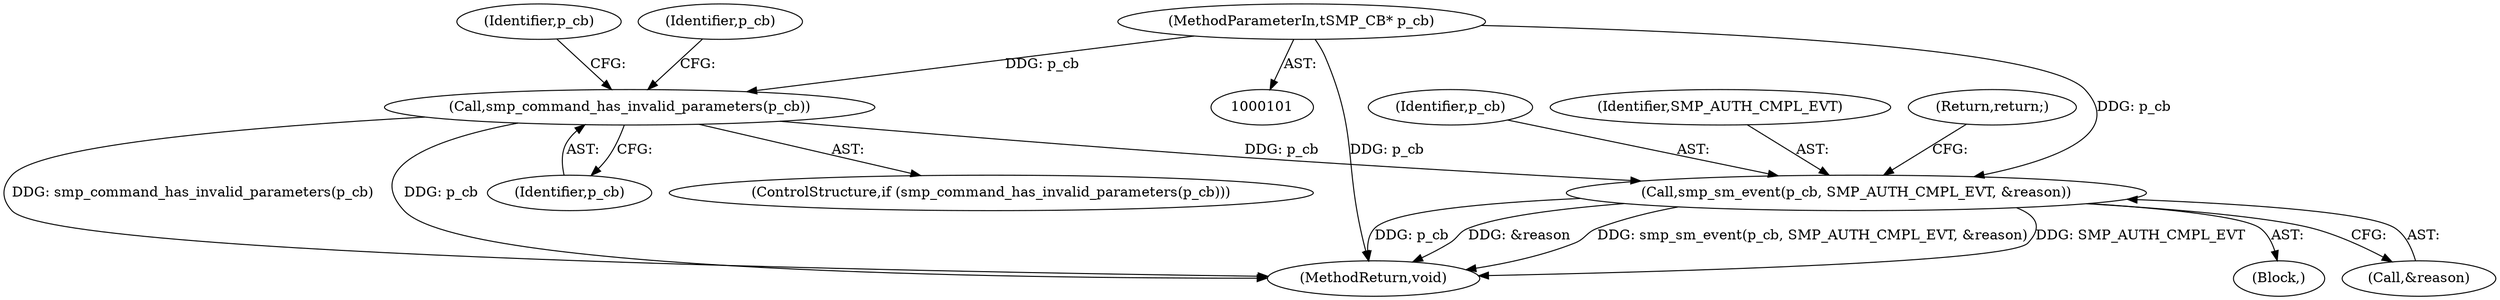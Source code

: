 digraph "0_Android_e8bbf5b0889790cf8616f4004867f0ff656f0551@pointer" {
"1000119" [label="(Call,smp_command_has_invalid_parameters(p_cb))"];
"1000102" [label="(MethodParameterIn,tSMP_CB* p_cb)"];
"1000132" [label="(Call,smp_sm_event(p_cb, SMP_AUTH_CMPL_EVT, &reason))"];
"1000168" [label="(MethodReturn,void)"];
"1000121" [label="(Block,)"];
"1000102" [label="(MethodParameterIn,tSMP_CB* p_cb)"];
"1000119" [label="(Call,smp_command_has_invalid_parameters(p_cb))"];
"1000133" [label="(Identifier,p_cb)"];
"1000134" [label="(Identifier,SMP_AUTH_CMPL_EVT)"];
"1000125" [label="(Identifier,p_cb)"];
"1000137" [label="(Return,return;)"];
"1000120" [label="(Identifier,p_cb)"];
"1000118" [label="(ControlStructure,if (smp_command_has_invalid_parameters(p_cb)))"];
"1000132" [label="(Call,smp_sm_event(p_cb, SMP_AUTH_CMPL_EVT, &reason))"];
"1000135" [label="(Call,&reason)"];
"1000140" [label="(Identifier,p_cb)"];
"1000119" -> "1000118"  [label="AST: "];
"1000119" -> "1000120"  [label="CFG: "];
"1000120" -> "1000119"  [label="AST: "];
"1000125" -> "1000119"  [label="CFG: "];
"1000140" -> "1000119"  [label="CFG: "];
"1000119" -> "1000168"  [label="DDG: smp_command_has_invalid_parameters(p_cb)"];
"1000119" -> "1000168"  [label="DDG: p_cb"];
"1000102" -> "1000119"  [label="DDG: p_cb"];
"1000119" -> "1000132"  [label="DDG: p_cb"];
"1000102" -> "1000101"  [label="AST: "];
"1000102" -> "1000168"  [label="DDG: p_cb"];
"1000102" -> "1000132"  [label="DDG: p_cb"];
"1000132" -> "1000121"  [label="AST: "];
"1000132" -> "1000135"  [label="CFG: "];
"1000133" -> "1000132"  [label="AST: "];
"1000134" -> "1000132"  [label="AST: "];
"1000135" -> "1000132"  [label="AST: "];
"1000137" -> "1000132"  [label="CFG: "];
"1000132" -> "1000168"  [label="DDG: smp_sm_event(p_cb, SMP_AUTH_CMPL_EVT, &reason)"];
"1000132" -> "1000168"  [label="DDG: SMP_AUTH_CMPL_EVT"];
"1000132" -> "1000168"  [label="DDG: p_cb"];
"1000132" -> "1000168"  [label="DDG: &reason"];
}
